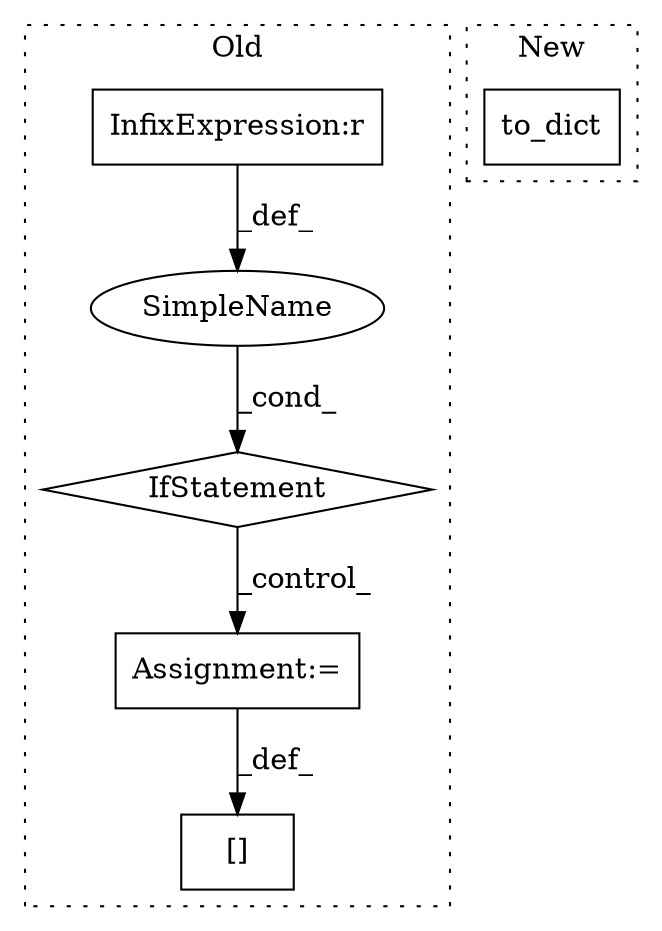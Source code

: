 digraph G {
subgraph cluster0 {
1 [label="[]" a="2" s="2233,2252" l="11,1" shape="box"];
3 [label="Assignment:=" a="7" s="2253" l="1" shape="box"];
4 [label="IfStatement" a="25" s="2204,2223" l="4,2" shape="diamond"];
5 [label="SimpleName" a="42" s="" l="" shape="ellipse"];
6 [label="InfixExpression:r" a="27" s="2219" l="3" shape="box"];
label = "Old";
style="dotted";
}
subgraph cluster1 {
2 [label="to_dict" a="32" s="2329" l="9" shape="box"];
label = "New";
style="dotted";
}
3 -> 1 [label="_def_"];
4 -> 3 [label="_control_"];
5 -> 4 [label="_cond_"];
6 -> 5 [label="_def_"];
}